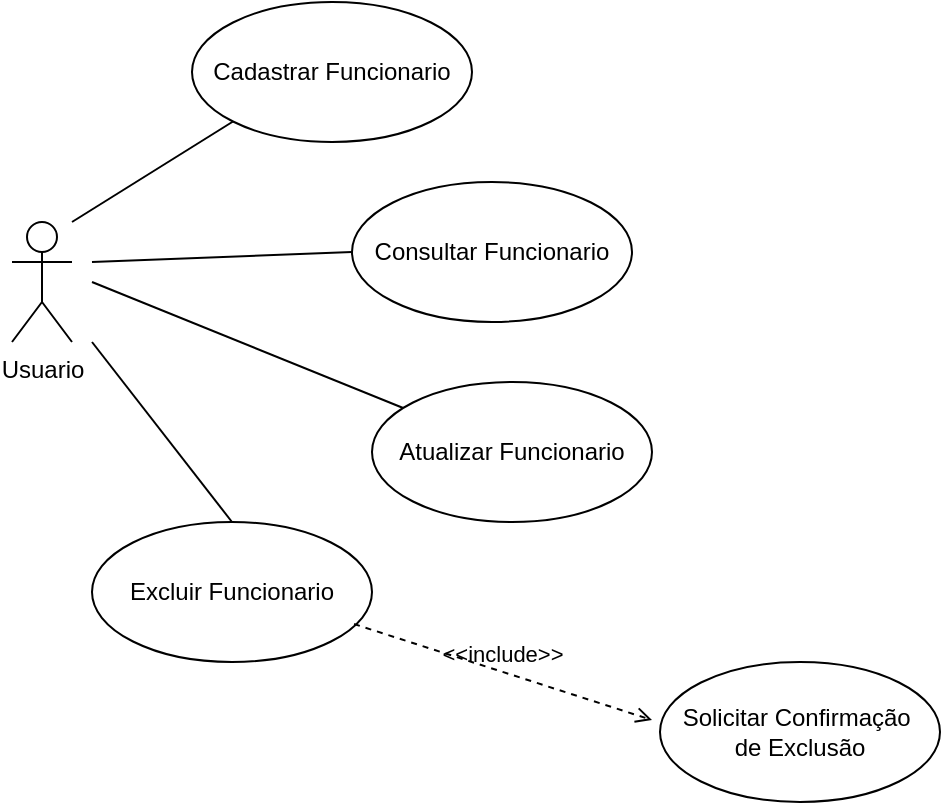 <mxfile version="24.8.3">
  <diagram name="Página-1" id="t9iwI0MVYwFzCAfjfeBX">
    <mxGraphModel dx="1434" dy="780" grid="1" gridSize="10" guides="1" tooltips="1" connect="1" arrows="1" fold="1" page="1" pageScale="1" pageWidth="827" pageHeight="1169" math="0" shadow="0">
      <root>
        <mxCell id="0" />
        <mxCell id="1" parent="0" />
        <mxCell id="63D8TrJCXcqnBdTu74NK-1" value="Usuario&lt;div&gt;&lt;br&gt;&lt;/div&gt;" style="shape=umlActor;html=1;verticalLabelPosition=bottom;verticalAlign=top;align=center;" vertex="1" parent="1">
          <mxGeometry x="20" y="130" width="30" height="60" as="geometry" />
        </mxCell>
        <mxCell id="63D8TrJCXcqnBdTu74NK-3" value="Consultar Funcionario" style="ellipse;whiteSpace=wrap;html=1;" vertex="1" parent="1">
          <mxGeometry x="190" y="110" width="140" height="70" as="geometry" />
        </mxCell>
        <mxCell id="63D8TrJCXcqnBdTu74NK-4" value="Cadastrar Funcionario" style="ellipse;whiteSpace=wrap;html=1;" vertex="1" parent="1">
          <mxGeometry x="110" y="20" width="140" height="70" as="geometry" />
        </mxCell>
        <mxCell id="63D8TrJCXcqnBdTu74NK-5" value="Atualizar Funcionario" style="ellipse;whiteSpace=wrap;html=1;" vertex="1" parent="1">
          <mxGeometry x="200" y="210" width="140" height="70" as="geometry" />
        </mxCell>
        <mxCell id="63D8TrJCXcqnBdTu74NK-6" value="&lt;div&gt;&lt;br&gt;&lt;/div&gt;Excluir Funcionario&lt;div&gt;&lt;br&gt;&lt;/div&gt;" style="ellipse;whiteSpace=wrap;html=1;" vertex="1" parent="1">
          <mxGeometry x="60" y="280" width="140" height="70" as="geometry" />
        </mxCell>
        <mxCell id="63D8TrJCXcqnBdTu74NK-7" value="" style="endArrow=none;html=1;rounded=0;exitX=0;exitY=1;exitDx=0;exitDy=0;" edge="1" parent="1" source="63D8TrJCXcqnBdTu74NK-4">
          <mxGeometry width="50" height="50" relative="1" as="geometry">
            <mxPoint x="390" y="430" as="sourcePoint" />
            <mxPoint x="50" y="130" as="targetPoint" />
          </mxGeometry>
        </mxCell>
        <mxCell id="63D8TrJCXcqnBdTu74NK-8" value="" style="endArrow=none;html=1;rounded=0;exitX=0;exitY=0.5;exitDx=0;exitDy=0;" edge="1" parent="1" source="63D8TrJCXcqnBdTu74NK-3">
          <mxGeometry width="50" height="50" relative="1" as="geometry">
            <mxPoint x="390" y="430" as="sourcePoint" />
            <mxPoint x="60" y="150" as="targetPoint" />
          </mxGeometry>
        </mxCell>
        <mxCell id="63D8TrJCXcqnBdTu74NK-9" value="" style="endArrow=none;html=1;rounded=0;" edge="1" parent="1" source="63D8TrJCXcqnBdTu74NK-5">
          <mxGeometry width="50" height="50" relative="1" as="geometry">
            <mxPoint x="390" y="430" as="sourcePoint" />
            <mxPoint x="60" y="160" as="targetPoint" />
          </mxGeometry>
        </mxCell>
        <mxCell id="63D8TrJCXcqnBdTu74NK-10" value="" style="endArrow=none;html=1;rounded=0;exitX=0.5;exitY=0;exitDx=0;exitDy=0;" edge="1" parent="1" source="63D8TrJCXcqnBdTu74NK-6">
          <mxGeometry width="50" height="50" relative="1" as="geometry">
            <mxPoint x="390" y="430" as="sourcePoint" />
            <mxPoint x="60" y="190" as="targetPoint" />
          </mxGeometry>
        </mxCell>
        <mxCell id="63D8TrJCXcqnBdTu74NK-11" value="&lt;div&gt;&lt;br&gt;&lt;/div&gt;Solicitar Confirmação&amp;nbsp;&lt;div&gt;de Exclusão&lt;div&gt;&lt;br&gt;&lt;/div&gt;&lt;/div&gt;" style="ellipse;whiteSpace=wrap;html=1;" vertex="1" parent="1">
          <mxGeometry x="344" y="350" width="140" height="70" as="geometry" />
        </mxCell>
        <mxCell id="63D8TrJCXcqnBdTu74NK-12" value="&amp;lt;&amp;lt;include&amp;gt;&amp;gt;" style="edgeStyle=none;html=1;endArrow=open;verticalAlign=bottom;dashed=1;labelBackgroundColor=none;rounded=0;exitX=0.936;exitY=0.729;exitDx=0;exitDy=0;exitPerimeter=0;" edge="1" parent="1" source="63D8TrJCXcqnBdTu74NK-6">
          <mxGeometry width="160" relative="1" as="geometry">
            <mxPoint x="330" y="400" as="sourcePoint" />
            <mxPoint x="340" y="379" as="targetPoint" />
          </mxGeometry>
        </mxCell>
      </root>
    </mxGraphModel>
  </diagram>
</mxfile>
